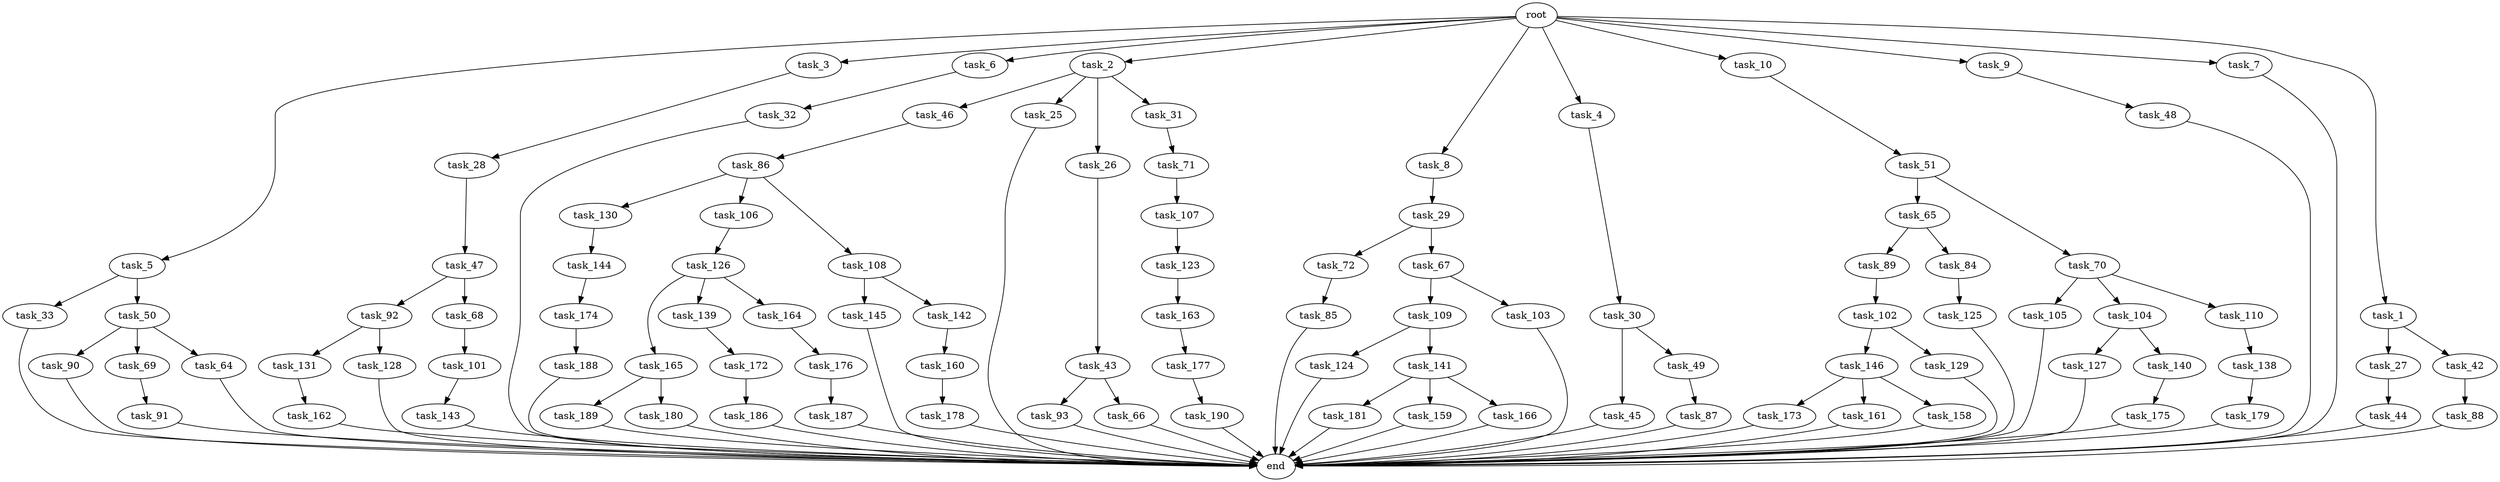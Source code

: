 digraph G {
  task_173 [size="30923764531.200001"];
  task_65 [size="85899345920.000000"];
  task_92 [size="3435973836.800000"];
  task_45 [size="7730941132.800000"];
  task_89 [size="54975581388.800003"];
  task_5 [size="102.400000"];
  task_47 [size="69578470195.199997"];
  task_90 [size="7730941132.800000"];
  task_3 [size="102.400000"];
  task_6 [size="102.400000"];
  task_30 [size="13743895347.200001"];
  task_2 [size="102.400000"];
  task_8 [size="102.400000"];
  task_44 [size="13743895347.200001"];
  task_163 [size="54975581388.800003"];
  task_69 [size="7730941132.800000"];
  task_84 [size="54975581388.800003"];
  task_49 [size="7730941132.800000"];
  task_187 [size="85899345920.000000"];
  task_93 [size="54975581388.800003"];
  task_86 [size="21474836480.000000"];
  task_145 [size="30923764531.200001"];
  task_43 [size="69578470195.199997"];
  task_33 [size="54975581388.800003"];
  task_130 [size="54975581388.800003"];
  task_189 [size="85899345920.000000"];
  task_138 [size="3435973836.800000"];
  task_71 [size="54975581388.800003"];
  task_160 [size="42090679500.800003"];
  task_105 [size="85899345920.000000"];
  task_48 [size="30923764531.200001"];
  task_4 [size="102.400000"];
  task_104 [size="85899345920.000000"];
  task_176 [size="69578470195.199997"];
  task_181 [size="42090679500.800003"];
  task_174 [size="85899345920.000000"];
  task_177 [size="85899345920.000000"];
  task_109 [size="3435973836.800000"];
  task_144 [size="21474836480.000000"];
  task_50 [size="54975581388.800003"];
  task_10 [size="102.400000"];
  task_131 [size="69578470195.199997"];
  task_127 [size="3435973836.800000"];
  task_103 [size="3435973836.800000"];
  task_110 [size="85899345920.000000"];
  task_161 [size="30923764531.200001"];
  task_9 [size="102.400000"];
  task_46 [size="42090679500.800003"];
  task_175 [size="7730941132.800000"];
  task_124 [size="13743895347.200001"];
  task_186 [size="7730941132.800000"];
  task_107 [size="21474836480.000000"];
  task_25 [size="42090679500.800003"];
  task_126 [size="69578470195.199997"];
  task_27 [size="7730941132.800000"];
  task_179 [size="42090679500.800003"];
  end [size="0.000000"];
  task_143 [size="69578470195.199997"];
  task_51 [size="85899345920.000000"];
  task_66 [size="54975581388.800003"];
  task_142 [size="30923764531.200001"];
  root [size="0.000000"];
  task_106 [size="54975581388.800003"];
  task_146 [size="30923764531.200001"];
  task_32 [size="3435973836.800000"];
  task_141 [size="13743895347.200001"];
  task_188 [size="69578470195.199997"];
  task_72 [size="3435973836.800000"];
  task_180 [size="85899345920.000000"];
  task_129 [size="30923764531.200001"];
  task_88 [size="85899345920.000000"];
  task_26 [size="42090679500.800003"];
  task_42 [size="7730941132.800000"];
  task_190 [size="30923764531.200001"];
  task_162 [size="3435973836.800000"];
  task_87 [size="3435973836.800000"];
  task_29 [size="3435973836.800000"];
  task_31 [size="42090679500.800003"];
  task_165 [size="3435973836.800000"];
  task_85 [size="42090679500.800003"];
  task_91 [size="21474836480.000000"];
  task_101 [size="13743895347.200001"];
  task_28 [size="3435973836.800000"];
  task_67 [size="3435973836.800000"];
  task_178 [size="3435973836.800000"];
  task_159 [size="42090679500.800003"];
  task_125 [size="3435973836.800000"];
  task_102 [size="30923764531.200001"];
  task_158 [size="30923764531.200001"];
  task_166 [size="42090679500.800003"];
  task_7 [size="102.400000"];
  task_139 [size="3435973836.800000"];
  task_164 [size="3435973836.800000"];
  task_140 [size="3435973836.800000"];
  task_128 [size="69578470195.199997"];
  task_1 [size="102.400000"];
  task_108 [size="54975581388.800003"];
  task_68 [size="3435973836.800000"];
  task_172 [size="54975581388.800003"];
  task_70 [size="85899345920.000000"];
  task_64 [size="7730941132.800000"];
  task_123 [size="54975581388.800003"];

  task_173 -> end [size="1.000000"];
  task_65 -> task_84 [size="536870912.000000"];
  task_65 -> task_89 [size="536870912.000000"];
  task_92 -> task_131 [size="679477248.000000"];
  task_92 -> task_128 [size="679477248.000000"];
  task_45 -> end [size="1.000000"];
  task_89 -> task_102 [size="301989888.000000"];
  task_5 -> task_50 [size="536870912.000000"];
  task_5 -> task_33 [size="536870912.000000"];
  task_47 -> task_92 [size="33554432.000000"];
  task_47 -> task_68 [size="33554432.000000"];
  task_90 -> end [size="1.000000"];
  task_3 -> task_28 [size="33554432.000000"];
  task_6 -> task_32 [size="33554432.000000"];
  task_30 -> task_49 [size="75497472.000000"];
  task_30 -> task_45 [size="75497472.000000"];
  task_2 -> task_26 [size="411041792.000000"];
  task_2 -> task_31 [size="411041792.000000"];
  task_2 -> task_25 [size="411041792.000000"];
  task_2 -> task_46 [size="411041792.000000"];
  task_8 -> task_29 [size="33554432.000000"];
  task_44 -> end [size="1.000000"];
  task_163 -> task_177 [size="838860800.000000"];
  task_69 -> task_91 [size="209715200.000000"];
  task_84 -> task_125 [size="33554432.000000"];
  task_49 -> task_87 [size="33554432.000000"];
  task_187 -> end [size="1.000000"];
  task_93 -> end [size="1.000000"];
  task_86 -> task_106 [size="536870912.000000"];
  task_86 -> task_108 [size="536870912.000000"];
  task_86 -> task_130 [size="536870912.000000"];
  task_145 -> end [size="1.000000"];
  task_43 -> task_66 [size="536870912.000000"];
  task_43 -> task_93 [size="536870912.000000"];
  task_33 -> end [size="1.000000"];
  task_130 -> task_144 [size="209715200.000000"];
  task_189 -> end [size="1.000000"];
  task_138 -> task_179 [size="411041792.000000"];
  task_71 -> task_107 [size="209715200.000000"];
  task_160 -> task_178 [size="33554432.000000"];
  task_105 -> end [size="1.000000"];
  task_48 -> end [size="1.000000"];
  task_4 -> task_30 [size="134217728.000000"];
  task_104 -> task_127 [size="33554432.000000"];
  task_104 -> task_140 [size="33554432.000000"];
  task_176 -> task_187 [size="838860800.000000"];
  task_181 -> end [size="1.000000"];
  task_174 -> task_188 [size="679477248.000000"];
  task_177 -> task_190 [size="301989888.000000"];
  task_109 -> task_141 [size="134217728.000000"];
  task_109 -> task_124 [size="134217728.000000"];
  task_144 -> task_174 [size="838860800.000000"];
  task_50 -> task_64 [size="75497472.000000"];
  task_50 -> task_90 [size="75497472.000000"];
  task_50 -> task_69 [size="75497472.000000"];
  task_10 -> task_51 [size="838860800.000000"];
  task_131 -> task_162 [size="33554432.000000"];
  task_127 -> end [size="1.000000"];
  task_103 -> end [size="1.000000"];
  task_110 -> task_138 [size="33554432.000000"];
  task_161 -> end [size="1.000000"];
  task_9 -> task_48 [size="301989888.000000"];
  task_46 -> task_86 [size="209715200.000000"];
  task_175 -> end [size="1.000000"];
  task_124 -> end [size="1.000000"];
  task_186 -> end [size="1.000000"];
  task_107 -> task_123 [size="536870912.000000"];
  task_25 -> end [size="1.000000"];
  task_126 -> task_139 [size="33554432.000000"];
  task_126 -> task_164 [size="33554432.000000"];
  task_126 -> task_165 [size="33554432.000000"];
  task_27 -> task_44 [size="134217728.000000"];
  task_179 -> end [size="1.000000"];
  task_143 -> end [size="1.000000"];
  task_51 -> task_65 [size="838860800.000000"];
  task_51 -> task_70 [size="838860800.000000"];
  task_66 -> end [size="1.000000"];
  task_142 -> task_160 [size="411041792.000000"];
  root -> task_8 [size="1.000000"];
  root -> task_9 [size="1.000000"];
  root -> task_3 [size="1.000000"];
  root -> task_7 [size="1.000000"];
  root -> task_6 [size="1.000000"];
  root -> task_1 [size="1.000000"];
  root -> task_10 [size="1.000000"];
  root -> task_5 [size="1.000000"];
  root -> task_2 [size="1.000000"];
  root -> task_4 [size="1.000000"];
  task_106 -> task_126 [size="679477248.000000"];
  task_146 -> task_161 [size="301989888.000000"];
  task_146 -> task_173 [size="301989888.000000"];
  task_146 -> task_158 [size="301989888.000000"];
  task_32 -> end [size="1.000000"];
  task_141 -> task_159 [size="411041792.000000"];
  task_141 -> task_181 [size="411041792.000000"];
  task_141 -> task_166 [size="411041792.000000"];
  task_188 -> end [size="1.000000"];
  task_72 -> task_85 [size="411041792.000000"];
  task_180 -> end [size="1.000000"];
  task_129 -> end [size="1.000000"];
  task_88 -> end [size="1.000000"];
  task_26 -> task_43 [size="679477248.000000"];
  task_42 -> task_88 [size="838860800.000000"];
  task_190 -> end [size="1.000000"];
  task_162 -> end [size="1.000000"];
  task_87 -> end [size="1.000000"];
  task_29 -> task_72 [size="33554432.000000"];
  task_29 -> task_67 [size="33554432.000000"];
  task_31 -> task_71 [size="536870912.000000"];
  task_165 -> task_180 [size="838860800.000000"];
  task_165 -> task_189 [size="838860800.000000"];
  task_85 -> end [size="1.000000"];
  task_91 -> end [size="1.000000"];
  task_101 -> task_143 [size="679477248.000000"];
  task_28 -> task_47 [size="679477248.000000"];
  task_67 -> task_103 [size="33554432.000000"];
  task_67 -> task_109 [size="33554432.000000"];
  task_178 -> end [size="1.000000"];
  task_159 -> end [size="1.000000"];
  task_125 -> end [size="1.000000"];
  task_102 -> task_146 [size="301989888.000000"];
  task_102 -> task_129 [size="301989888.000000"];
  task_158 -> end [size="1.000000"];
  task_166 -> end [size="1.000000"];
  task_7 -> end [size="1.000000"];
  task_139 -> task_172 [size="536870912.000000"];
  task_164 -> task_176 [size="679477248.000000"];
  task_140 -> task_175 [size="75497472.000000"];
  task_128 -> end [size="1.000000"];
  task_1 -> task_27 [size="75497472.000000"];
  task_1 -> task_42 [size="75497472.000000"];
  task_108 -> task_145 [size="301989888.000000"];
  task_108 -> task_142 [size="301989888.000000"];
  task_68 -> task_101 [size="134217728.000000"];
  task_172 -> task_186 [size="75497472.000000"];
  task_70 -> task_104 [size="838860800.000000"];
  task_70 -> task_105 [size="838860800.000000"];
  task_70 -> task_110 [size="838860800.000000"];
  task_64 -> end [size="1.000000"];
  task_123 -> task_163 [size="536870912.000000"];
}
